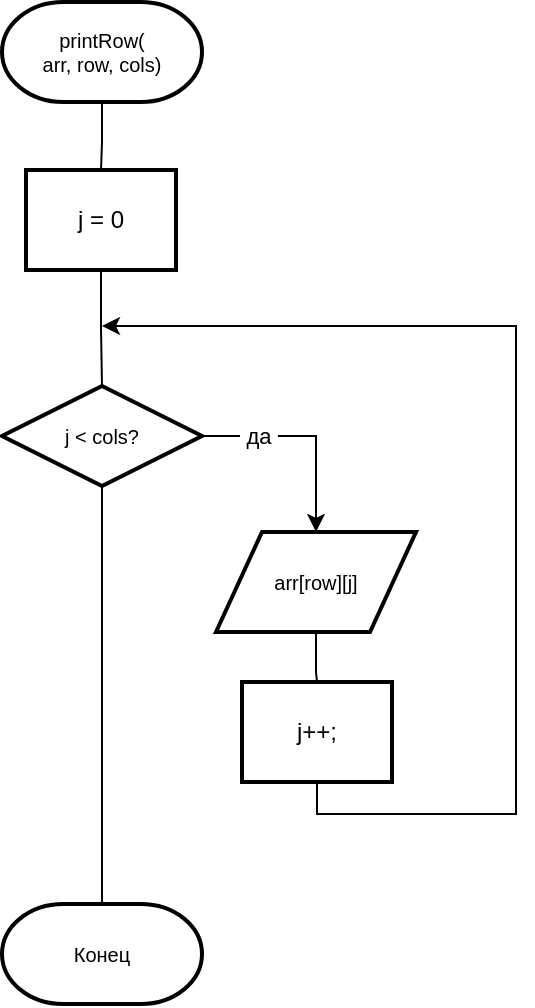 <mxfile version="22.0.3" type="device" pages="2">
  <diagram name="printRow" id="lazlIpi1OaGIUPXyTEgX">
    <mxGraphModel dx="241" dy="154" grid="0" gridSize="10" guides="1" tooltips="1" connect="1" arrows="1" fold="1" page="1" pageScale="1" pageWidth="827" pageHeight="1169" background="#FFFFFF" math="0" shadow="0">
      <root>
        <mxCell id="0" />
        <mxCell id="1" parent="0" />
        <mxCell id="pqVoprF81PtelwpqZ3gJ-7" value="" style="edgeStyle=orthogonalEdgeStyle;rounded=0;orthogonalLoop=1;jettySize=auto;html=1;endArrow=none;endFill=0;" edge="1" parent="1" source="pqVoprF81PtelwpqZ3gJ-5" target="pqVoprF81PtelwpqZ3gJ-6">
          <mxGeometry relative="1" as="geometry" />
        </mxCell>
        <mxCell id="pqVoprF81PtelwpqZ3gJ-5" value="printRow(&lt;br&gt;arr, row, cols)" style="strokeWidth=2;html=1;shape=mxgraph.flowchart.terminator;whiteSpace=wrap;fontSize=10;" vertex="1" parent="1">
          <mxGeometry x="364" y="33" width="100" height="50" as="geometry" />
        </mxCell>
        <mxCell id="pqVoprF81PtelwpqZ3gJ-11" value="" style="edgeStyle=orthogonalEdgeStyle;rounded=0;orthogonalLoop=1;jettySize=auto;html=1;endArrow=none;endFill=0;" edge="1" parent="1" source="pqVoprF81PtelwpqZ3gJ-6" target="pqVoprF81PtelwpqZ3gJ-10">
          <mxGeometry relative="1" as="geometry" />
        </mxCell>
        <mxCell id="pqVoprF81PtelwpqZ3gJ-6" value="j = 0" style="rounded=0;whiteSpace=wrap;html=1;absoluteArcSize=1;arcSize=14;strokeWidth=2;" vertex="1" parent="1">
          <mxGeometry x="376" y="117" width="75" height="50" as="geometry" />
        </mxCell>
        <mxCell id="pqVoprF81PtelwpqZ3gJ-14" value="" style="edgeStyle=orthogonalEdgeStyle;rounded=0;orthogonalLoop=1;jettySize=auto;html=1;endArrow=none;endFill=0;" edge="1" parent="1" source="pqVoprF81PtelwpqZ3gJ-8" target="pqVoprF81PtelwpqZ3gJ-13">
          <mxGeometry relative="1" as="geometry" />
        </mxCell>
        <mxCell id="pqVoprF81PtelwpqZ3gJ-8" value="arr[row][j]" style="shape=parallelogram;html=1;strokeWidth=2;perimeter=parallelogramPerimeter;whiteSpace=wrap;rounded=0;arcSize=12;size=0.23;fontSize=10;" vertex="1" parent="1">
          <mxGeometry x="471" y="298" width="100" height="50" as="geometry" />
        </mxCell>
        <mxCell id="pqVoprF81PtelwpqZ3gJ-12" style="edgeStyle=orthogonalEdgeStyle;rounded=0;orthogonalLoop=1;jettySize=auto;html=1;exitX=1;exitY=0.5;exitDx=0;exitDy=0;exitPerimeter=0;" edge="1" parent="1" source="pqVoprF81PtelwpqZ3gJ-10" target="pqVoprF81PtelwpqZ3gJ-8">
          <mxGeometry relative="1" as="geometry" />
        </mxCell>
        <mxCell id="pqVoprF81PtelwpqZ3gJ-20" value="&amp;nbsp;да&amp;nbsp;" style="edgeLabel;html=1;align=center;verticalAlign=middle;resizable=0;points=[];" vertex="1" connectable="0" parent="pqVoprF81PtelwpqZ3gJ-12">
          <mxGeometry x="-0.473" relative="1" as="geometry">
            <mxPoint as="offset" />
          </mxGeometry>
        </mxCell>
        <mxCell id="pqVoprF81PtelwpqZ3gJ-10" value="j &amp;lt; cols?" style="strokeWidth=2;html=1;shape=mxgraph.flowchart.decision;whiteSpace=wrap;fontSize=10;" vertex="1" parent="1">
          <mxGeometry x="364" y="225" width="100" height="50" as="geometry" />
        </mxCell>
        <mxCell id="pqVoprF81PtelwpqZ3gJ-13" value="j++;" style="rounded=0;whiteSpace=wrap;html=1;absoluteArcSize=1;arcSize=14;strokeWidth=2;" vertex="1" parent="1">
          <mxGeometry x="484" y="373" width="75" height="50" as="geometry" />
        </mxCell>
        <mxCell id="pqVoprF81PtelwpqZ3gJ-15" style="edgeStyle=orthogonalEdgeStyle;rounded=0;orthogonalLoop=1;jettySize=auto;html=1;exitX=0.5;exitY=1;exitDx=0;exitDy=0;" edge="1" parent="1" source="pqVoprF81PtelwpqZ3gJ-13">
          <mxGeometry relative="1" as="geometry">
            <mxPoint x="414" y="195" as="targetPoint" />
            <Array as="points">
              <mxPoint x="522" y="439" />
              <mxPoint x="621" y="439" />
              <mxPoint x="621" y="195" />
            </Array>
          </mxGeometry>
        </mxCell>
        <mxCell id="pqVoprF81PtelwpqZ3gJ-16" value="Конец" style="strokeWidth=2;html=1;shape=mxgraph.flowchart.terminator;whiteSpace=wrap;fontSize=10;" vertex="1" parent="1">
          <mxGeometry x="364" y="484" width="100" height="50" as="geometry" />
        </mxCell>
        <mxCell id="pqVoprF81PtelwpqZ3gJ-17" style="edgeStyle=orthogonalEdgeStyle;rounded=0;orthogonalLoop=1;jettySize=auto;html=1;entryX=0.5;entryY=0;entryDx=0;entryDy=0;entryPerimeter=0;endArrow=none;endFill=0;" edge="1" parent="1" source="pqVoprF81PtelwpqZ3gJ-10" target="pqVoprF81PtelwpqZ3gJ-16">
          <mxGeometry relative="1" as="geometry" />
        </mxCell>
      </root>
    </mxGraphModel>
  </diagram>
  <diagram id="10tTQHbYgM8TdnQf92Zm" name="removeColInPlace">
    <mxGraphModel dx="1400" dy="892" grid="0" gridSize="10" guides="1" tooltips="1" connect="1" arrows="1" fold="1" page="1" pageScale="1" pageWidth="827" pageHeight="1169" background="#FFFFFF" math="0" shadow="0">
      <root>
        <mxCell id="0" />
        <mxCell id="1" parent="0" />
        <mxCell id="CQCQyCY36WCMHCoO0hTo-2" value="" style="edgeStyle=orthogonalEdgeStyle;rounded=0;orthogonalLoop=1;jettySize=auto;html=1;endArrow=none;endFill=0;" edge="1" parent="1" source="v7yO7RKpQJi8Te2AAYnL-1" target="uFneFMzXvsfTCwJ67zI6-1">
          <mxGeometry relative="1" as="geometry" />
        </mxCell>
        <mxCell id="v7yO7RKpQJi8Te2AAYnL-1" value="removeColInPlace(&lt;br&gt;arr, rows, cols, col)" style="strokeWidth=2;html=1;shape=mxgraph.flowchart.terminator;whiteSpace=wrap;fontSize=10;" vertex="1" parent="1">
          <mxGeometry x="234" y="55" width="100" height="50" as="geometry" />
        </mxCell>
        <mxCell id="CQCQyCY36WCMHCoO0hTo-3" value="" style="edgeStyle=orthogonalEdgeStyle;rounded=0;orthogonalLoop=1;jettySize=auto;html=1;endArrow=none;endFill=0;" edge="1" parent="1" source="uFneFMzXvsfTCwJ67zI6-1" target="uFneFMzXvsfTCwJ67zI6-2">
          <mxGeometry relative="1" as="geometry" />
        </mxCell>
        <mxCell id="uFneFMzXvsfTCwJ67zI6-1" value="i = 0;" style="rounded=0;whiteSpace=wrap;html=1;absoluteArcSize=1;arcSize=14;strokeWidth=2;" vertex="1" parent="1">
          <mxGeometry x="246" y="149" width="75" height="50" as="geometry" />
        </mxCell>
        <mxCell id="CQCQyCY36WCMHCoO0hTo-5" style="edgeStyle=orthogonalEdgeStyle;rounded=0;orthogonalLoop=1;jettySize=auto;html=1;entryX=0.5;entryY=0;entryDx=0;entryDy=0;" edge="1" parent="1" source="uFneFMzXvsfTCwJ67zI6-2" target="uFneFMzXvsfTCwJ67zI6-3">
          <mxGeometry relative="1" as="geometry" />
        </mxCell>
        <mxCell id="hQnhGPMUHmdMoGP3KtjC-1" value="&amp;nbsp;да&amp;nbsp;" style="edgeLabel;html=1;align=center;verticalAlign=middle;resizable=0;points=[];" vertex="1" connectable="0" parent="CQCQyCY36WCMHCoO0hTo-5">
          <mxGeometry x="-0.407" y="1" relative="1" as="geometry">
            <mxPoint x="-4" y="1" as="offset" />
          </mxGeometry>
        </mxCell>
        <mxCell id="uFneFMzXvsfTCwJ67zI6-2" value="i &amp;lt; rows?" style="strokeWidth=2;html=1;shape=mxgraph.flowchart.decision;whiteSpace=wrap;fontSize=10;" vertex="1" parent="1">
          <mxGeometry x="234" y="231" width="100" height="50" as="geometry" />
        </mxCell>
        <mxCell id="uFneFMzXvsfTCwJ67zI6-3" value="j = 0;" style="rounded=0;whiteSpace=wrap;html=1;absoluteArcSize=1;arcSize=14;strokeWidth=2;" vertex="1" parent="1">
          <mxGeometry x="377" y="310" width="75" height="50" as="geometry" />
        </mxCell>
        <mxCell id="CQCQyCY36WCMHCoO0hTo-7" style="edgeStyle=orthogonalEdgeStyle;rounded=0;orthogonalLoop=1;jettySize=auto;html=1;entryX=0.5;entryY=0;entryDx=0;entryDy=0;endArrow=none;endFill=0;" edge="1" parent="1" source="uFneFMzXvsfTCwJ67zI6-4" target="uFneFMzXvsfTCwJ67zI6-7">
          <mxGeometry relative="1" as="geometry" />
        </mxCell>
        <mxCell id="CQCQyCY36WCMHCoO0hTo-8" style="edgeStyle=orthogonalEdgeStyle;rounded=0;orthogonalLoop=1;jettySize=auto;html=1;entryX=0.5;entryY=0;entryDx=0;entryDy=0;" edge="1" parent="1" source="uFneFMzXvsfTCwJ67zI6-4" target="uFneFMzXvsfTCwJ67zI6-5">
          <mxGeometry relative="1" as="geometry" />
        </mxCell>
        <mxCell id="hQnhGPMUHmdMoGP3KtjC-2" value="&amp;nbsp;да&amp;nbsp;" style="edgeLabel;html=1;align=center;verticalAlign=middle;resizable=0;points=[];" vertex="1" connectable="0" parent="CQCQyCY36WCMHCoO0hTo-8">
          <mxGeometry x="-0.566" relative="1" as="geometry">
            <mxPoint as="offset" />
          </mxGeometry>
        </mxCell>
        <mxCell id="uFneFMzXvsfTCwJ67zI6-4" value="j &amp;lt; cols - 1?" style="strokeWidth=2;html=1;shape=mxgraph.flowchart.decision;whiteSpace=wrap;fontSize=10;" vertex="1" parent="1">
          <mxGeometry x="365" y="421" width="100" height="50" as="geometry" />
        </mxCell>
        <mxCell id="CQCQyCY36WCMHCoO0hTo-9" value="" style="edgeStyle=orthogonalEdgeStyle;rounded=0;orthogonalLoop=1;jettySize=auto;html=1;endArrow=none;endFill=0;" edge="1" parent="1" source="uFneFMzXvsfTCwJ67zI6-5" target="uFneFMzXvsfTCwJ67zI6-6">
          <mxGeometry relative="1" as="geometry" />
        </mxCell>
        <mxCell id="uFneFMzXvsfTCwJ67zI6-5" value="arr[i][j] = &lt;br&gt;arr[i][j + 1];" style="rounded=0;whiteSpace=wrap;html=1;absoluteArcSize=1;arcSize=14;strokeWidth=2;" vertex="1" parent="1">
          <mxGeometry x="488" y="508" width="75" height="50" as="geometry" />
        </mxCell>
        <mxCell id="CQCQyCY36WCMHCoO0hTo-11" style="edgeStyle=orthogonalEdgeStyle;rounded=0;orthogonalLoop=1;jettySize=auto;html=1;exitX=0.5;exitY=1;exitDx=0;exitDy=0;" edge="1" parent="1" source="uFneFMzXvsfTCwJ67zI6-6">
          <mxGeometry relative="1" as="geometry">
            <mxPoint x="415" y="389" as="targetPoint" />
            <Array as="points">
              <mxPoint x="525" y="671" />
              <mxPoint x="662" y="671" />
              <mxPoint x="662" y="389" />
            </Array>
          </mxGeometry>
        </mxCell>
        <mxCell id="uFneFMzXvsfTCwJ67zI6-6" value="j++;" style="rounded=0;whiteSpace=wrap;html=1;absoluteArcSize=1;arcSize=14;strokeWidth=2;" vertex="1" parent="1">
          <mxGeometry x="488" y="600" width="75" height="50" as="geometry" />
        </mxCell>
        <mxCell id="CQCQyCY36WCMHCoO0hTo-12" style="edgeStyle=orthogonalEdgeStyle;rounded=0;orthogonalLoop=1;jettySize=auto;html=1;exitX=0.5;exitY=1;exitDx=0;exitDy=0;" edge="1" parent="1" source="uFneFMzXvsfTCwJ67zI6-7">
          <mxGeometry relative="1" as="geometry">
            <mxPoint x="284" y="213" as="targetPoint" />
            <Array as="points">
              <mxPoint x="415" y="763" />
              <mxPoint x="784" y="763" />
              <mxPoint x="784" y="213" />
            </Array>
          </mxGeometry>
        </mxCell>
        <mxCell id="uFneFMzXvsfTCwJ67zI6-7" value="i++;" style="rounded=0;whiteSpace=wrap;html=1;absoluteArcSize=1;arcSize=14;strokeWidth=2;" vertex="1" parent="1">
          <mxGeometry x="378" y="690" width="75" height="50" as="geometry" />
        </mxCell>
        <mxCell id="CQCQyCY36WCMHCoO0hTo-1" value="Конец" style="strokeWidth=2;html=1;shape=mxgraph.flowchart.terminator;whiteSpace=wrap;fontSize=10;" vertex="1" parent="1">
          <mxGeometry x="234" y="865" width="100" height="50" as="geometry" />
        </mxCell>
        <mxCell id="CQCQyCY36WCMHCoO0hTo-4" style="edgeStyle=orthogonalEdgeStyle;rounded=0;orthogonalLoop=1;jettySize=auto;html=1;entryX=0.5;entryY=0;entryDx=0;entryDy=0;entryPerimeter=0;endArrow=none;endFill=0;" edge="1" parent="1" source="uFneFMzXvsfTCwJ67zI6-2" target="CQCQyCY36WCMHCoO0hTo-1">
          <mxGeometry relative="1" as="geometry" />
        </mxCell>
        <mxCell id="CQCQyCY36WCMHCoO0hTo-6" style="edgeStyle=orthogonalEdgeStyle;rounded=0;orthogonalLoop=1;jettySize=auto;html=1;entryX=0.5;entryY=0;entryDx=0;entryDy=0;entryPerimeter=0;endArrow=none;endFill=0;" edge="1" parent="1" source="uFneFMzXvsfTCwJ67zI6-3" target="uFneFMzXvsfTCwJ67zI6-4">
          <mxGeometry relative="1" as="geometry" />
        </mxCell>
      </root>
    </mxGraphModel>
  </diagram>
</mxfile>
